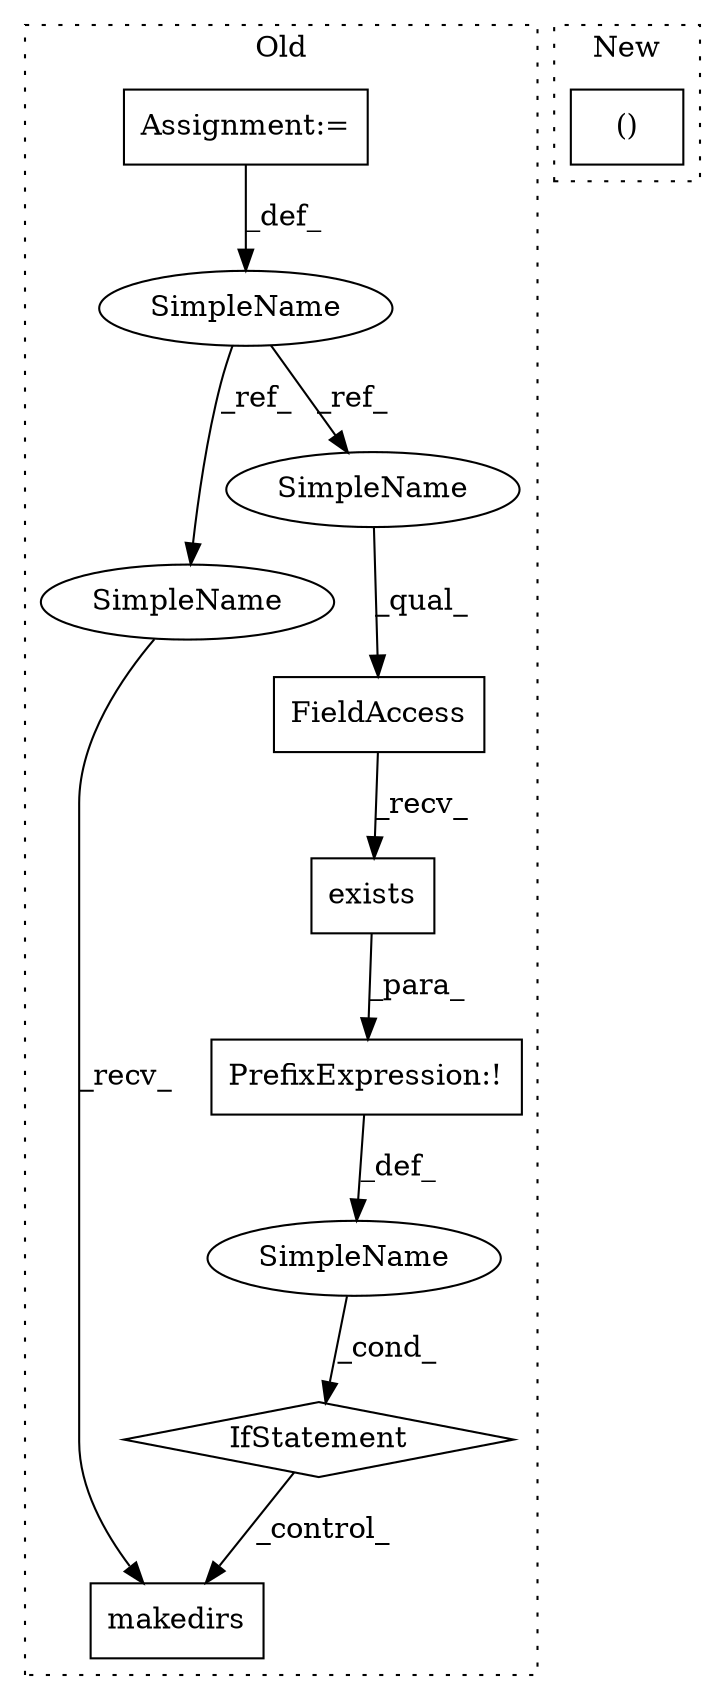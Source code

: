 digraph G {
subgraph cluster0 {
1 [label="makedirs" a="32" s="2215,2246" l="9,1" shape="box"];
3 [label="IfStatement" a="25" s="2159,2202" l="4,2" shape="diamond"];
4 [label="SimpleName" a="42" s="" l="" shape="ellipse"];
5 [label="PrefixExpression:!" a="38" s="2163" l="1" shape="box"];
6 [label="exists" a="32" s="2172,2201" l="7,1" shape="box"];
7 [label="FieldAccess" a="22" s="2164" l="7" shape="box"];
8 [label="SimpleName" a="42" s="170" l="2" shape="ellipse"];
9 [label="Assignment:=" a="7" s="170" l="2" shape="box"];
10 [label="SimpleName" a="42" s="2212" l="2" shape="ellipse"];
11 [label="SimpleName" a="42" s="2164" l="2" shape="ellipse"];
label = "Old";
style="dotted";
}
subgraph cluster1 {
2 [label="()" a="106" s="1103" l="15" shape="box"];
label = "New";
style="dotted";
}
3 -> 1 [label="_control_"];
4 -> 3 [label="_cond_"];
5 -> 4 [label="_def_"];
6 -> 5 [label="_para_"];
7 -> 6 [label="_recv_"];
8 -> 10 [label="_ref_"];
8 -> 11 [label="_ref_"];
9 -> 8 [label="_def_"];
10 -> 1 [label="_recv_"];
11 -> 7 [label="_qual_"];
}